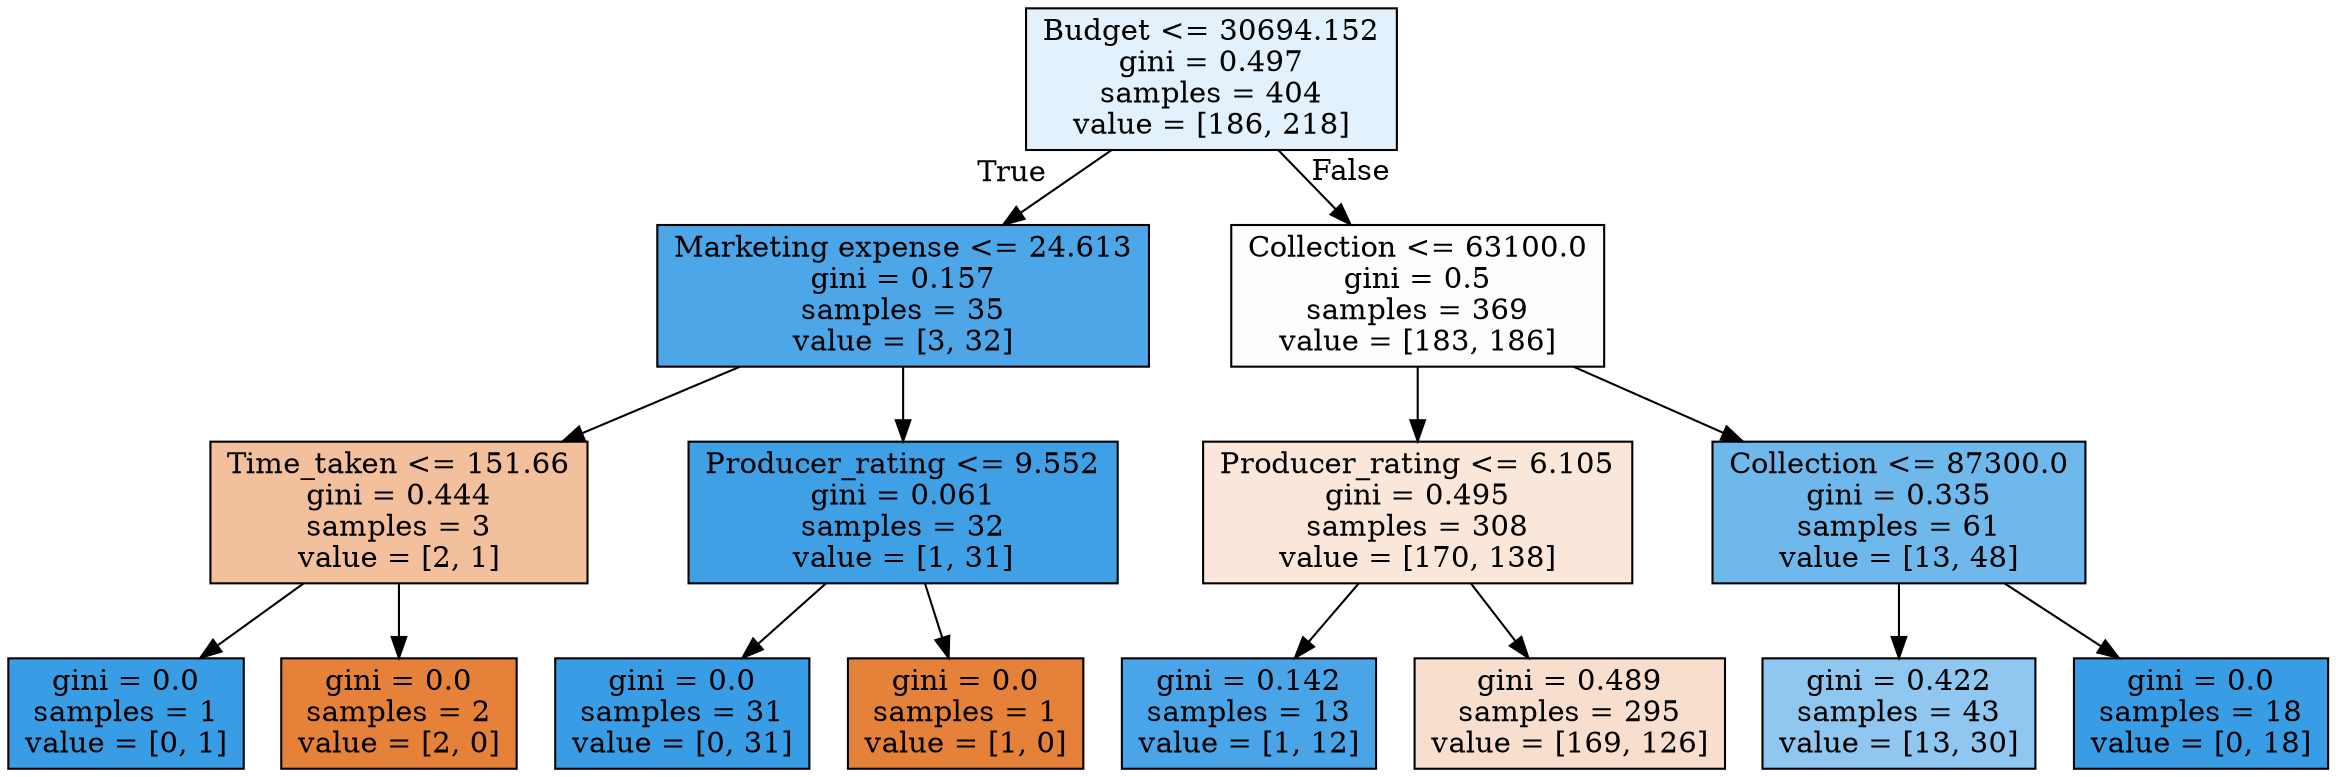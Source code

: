 digraph Tree {
node [shape=box, style="filled", color="black"] ;
0 [label="Budget <= 30694.152\ngini = 0.497\nsamples = 404\nvalue = [186, 218]", fillcolor="#e2f1fb"] ;
1 [label="Marketing expense <= 24.613\ngini = 0.157\nsamples = 35\nvalue = [3, 32]", fillcolor="#4ca6e7"] ;
0 -> 1 [labeldistance=2.5, labelangle=45, headlabel="True"] ;
2 [label="Time_taken <= 151.66\ngini = 0.444\nsamples = 3\nvalue = [2, 1]", fillcolor="#f2c09c"] ;
1 -> 2 ;
3 [label="gini = 0.0\nsamples = 1\nvalue = [0, 1]", fillcolor="#399de5"] ;
2 -> 3 ;
4 [label="gini = 0.0\nsamples = 2\nvalue = [2, 0]", fillcolor="#e58139"] ;
2 -> 4 ;
5 [label="Producer_rating <= 9.552\ngini = 0.061\nsamples = 32\nvalue = [1, 31]", fillcolor="#3fa0e6"] ;
1 -> 5 ;
6 [label="gini = 0.0\nsamples = 31\nvalue = [0, 31]", fillcolor="#399de5"] ;
5 -> 6 ;
7 [label="gini = 0.0\nsamples = 1\nvalue = [1, 0]", fillcolor="#e58139"] ;
5 -> 7 ;
8 [label="Collection <= 63100.0\ngini = 0.5\nsamples = 369\nvalue = [183, 186]", fillcolor="#fcfdff"] ;
0 -> 8 [labeldistance=2.5, labelangle=-45, headlabel="False"] ;
9 [label="Producer_rating <= 6.105\ngini = 0.495\nsamples = 308\nvalue = [170, 138]", fillcolor="#fae7da"] ;
8 -> 9 ;
10 [label="gini = 0.142\nsamples = 13\nvalue = [1, 12]", fillcolor="#49a5e7"] ;
9 -> 10 ;
11 [label="gini = 0.489\nsamples = 295\nvalue = [169, 126]", fillcolor="#f8dfcd"] ;
9 -> 11 ;
12 [label="Collection <= 87300.0\ngini = 0.335\nsamples = 61\nvalue = [13, 48]", fillcolor="#6fb8ec"] ;
8 -> 12 ;
13 [label="gini = 0.422\nsamples = 43\nvalue = [13, 30]", fillcolor="#8fc7f0"] ;
12 -> 13 ;
14 [label="gini = 0.0\nsamples = 18\nvalue = [0, 18]", fillcolor="#399de5"] ;
12 -> 14 ;
}
